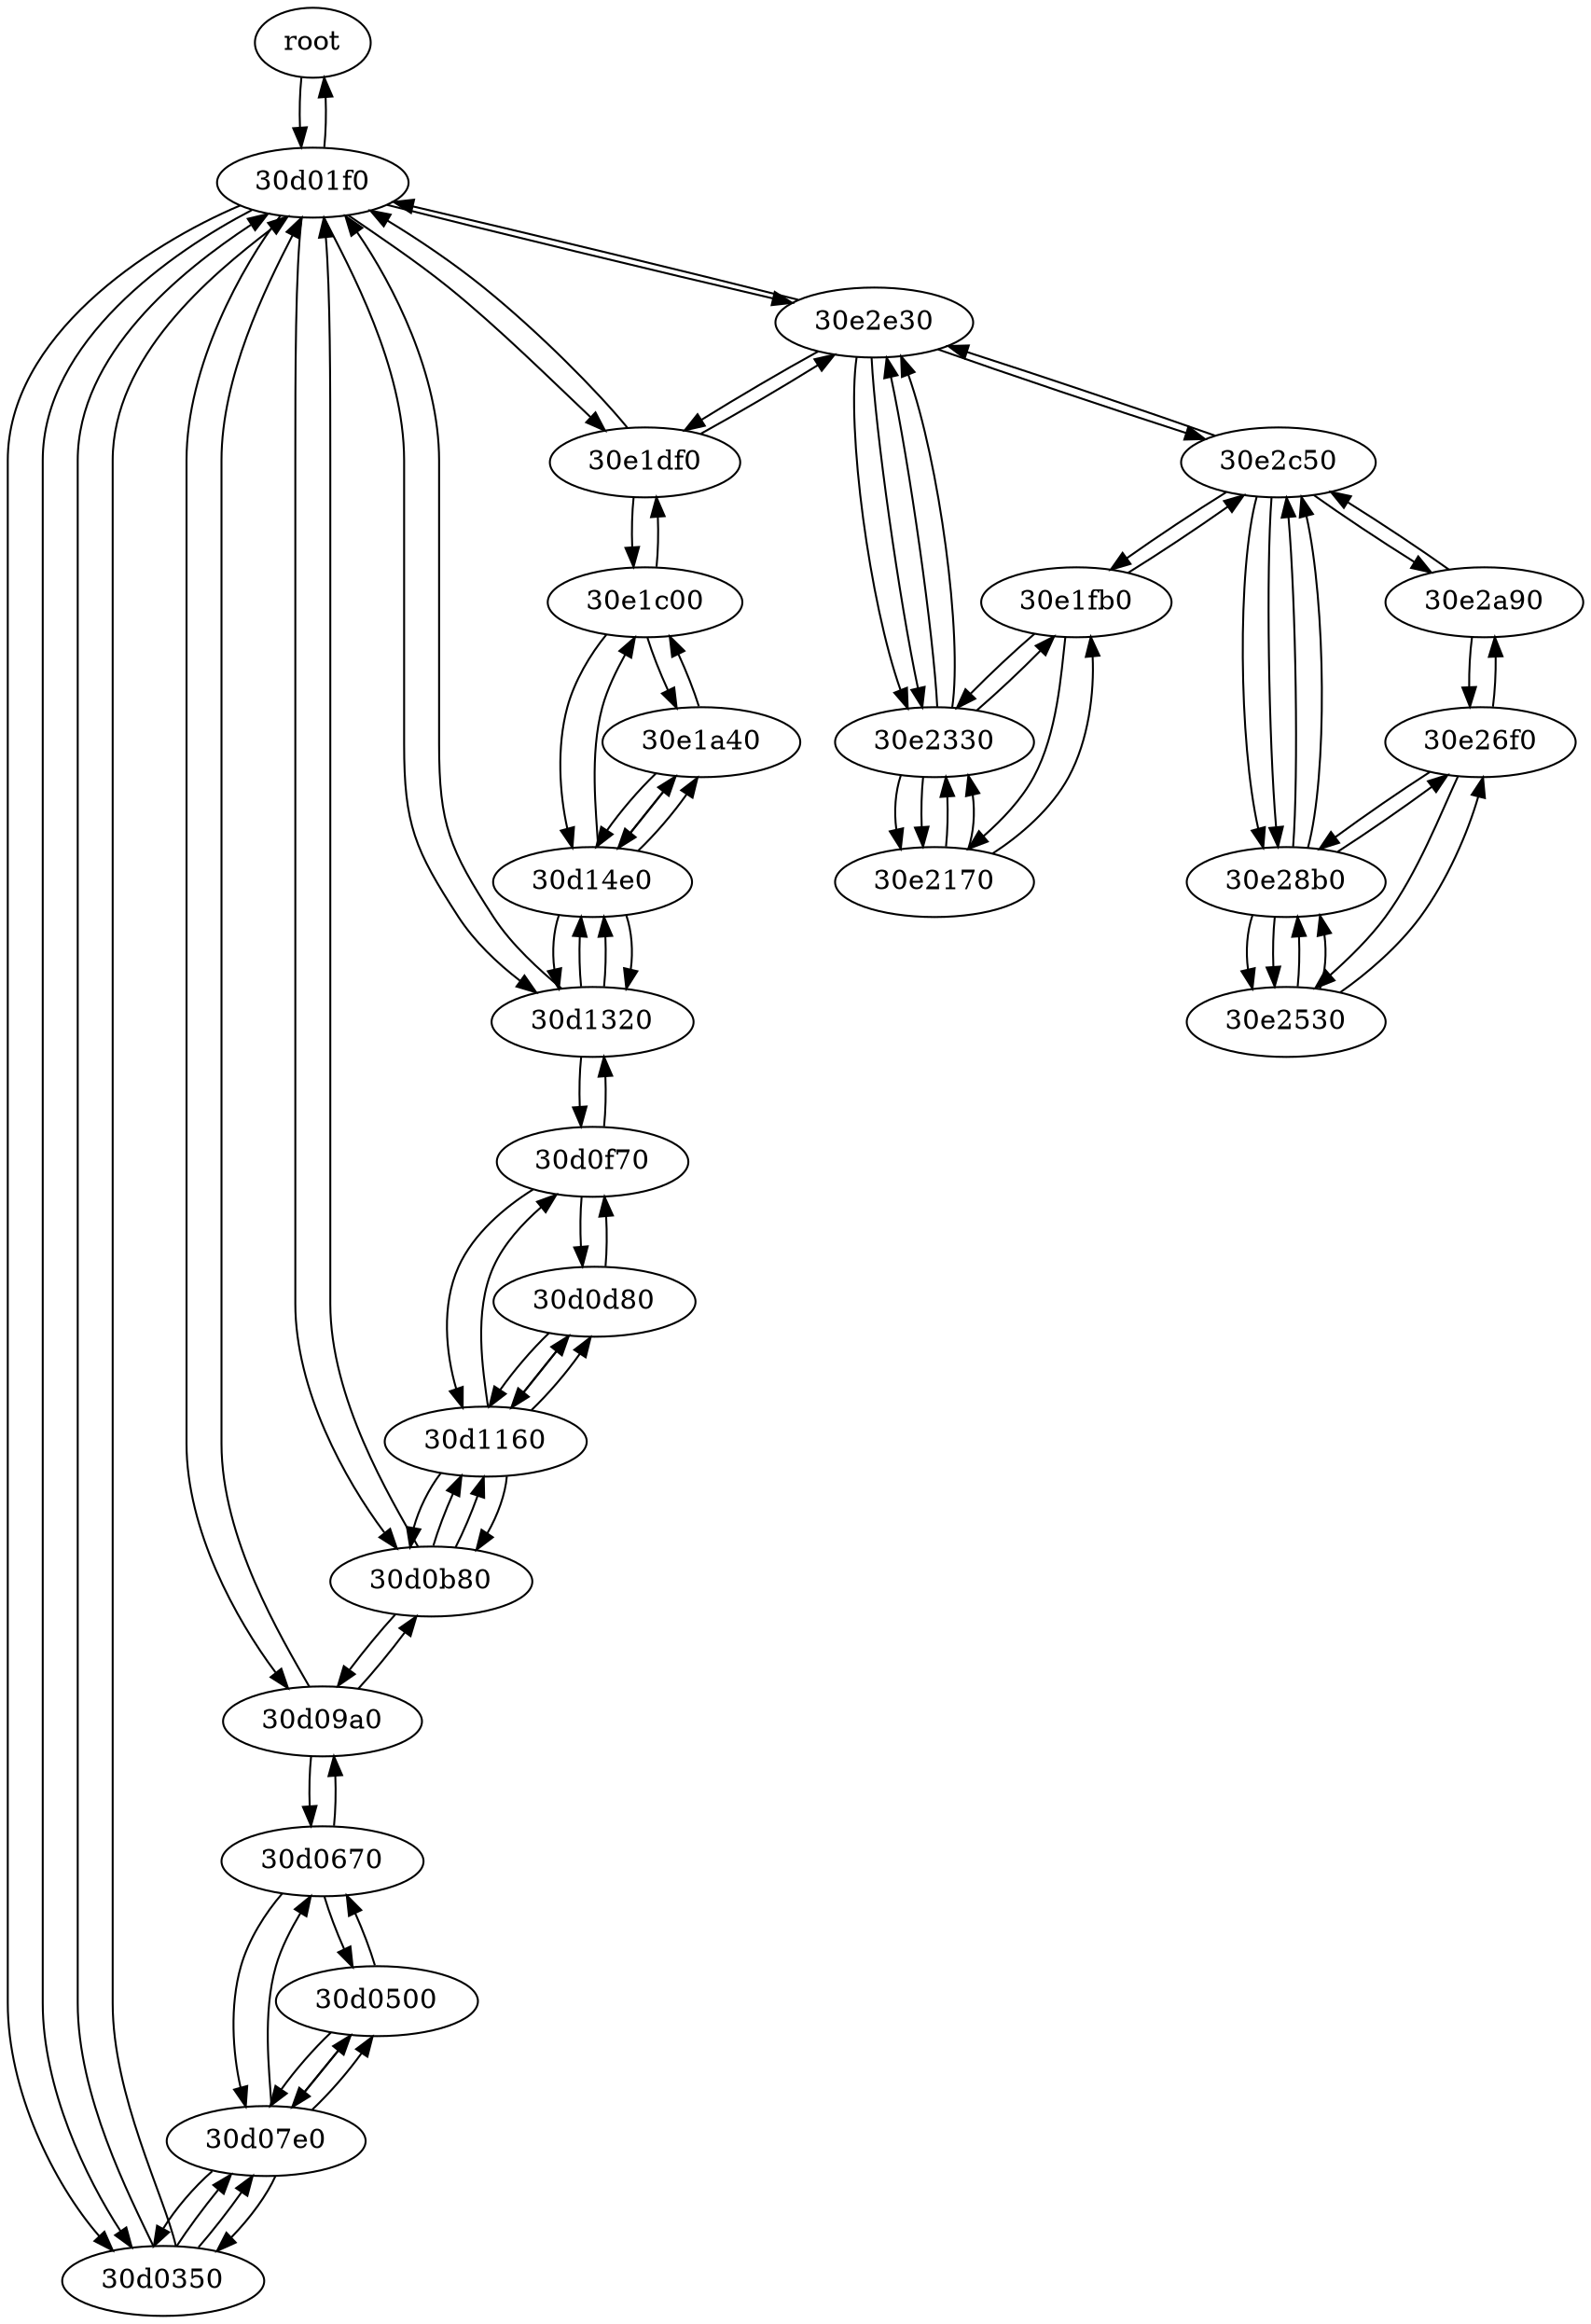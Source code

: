digraph "" {
	root	[type=AST_ROOT];
	"30d01f0"	[file_location="{'path': 'demo_scripts/test_dataset_v2/designs/adder4bit_1/sources/topModule.v', 'line_\
start': 4, 'col_start': 1, 'line_end': 12, 'col_end': 10}",
		node_props="{'str': \"'\\top'\"}",
		type=AST_MODULE];
	root -> "30d01f0"	[key=0,
		t_edge_type=ast];
	"30d01f0" -> root	[key=0,
		t_edge_type=ast_reverse];
	"30d0350"	[file_location="{'path': 'demo_scripts/test_dataset_v2/designs/adder4bit_1/sources/topModule.v', 'line_\
start': 5, 'col_start': 16, 'line_end': 5, 'col_end': 19}",
		node_props="{'str': \"'\\Sum'\", 'output': 'output', 'port': '1'}",
		type=AST_WIRE];
	"30d01f0" -> "30d0350"	[key=0,
		t_edge_type=ast];
	"30d01f0" -> "30d0350"	[key=1,
		t_edge_type=nco];
	"30d09a0"	[file_location="{'path': 'demo_scripts/test_dataset_v2/designs/adder4bit_1/sources/topModule.v', 'line_\
start': 6, 'col_start': 10, 'line_end': 6, 'col_end': 15}",
		node_props="{'str': \"'\\C_out'\", 'output': 'output', 'port': '2'}",
		type=AST_WIRE];
	"30d01f0" -> "30d09a0"	[key=0,
		t_edge_type=ast];
	"30d0b80"	[file_location="{'path': 'demo_scripts/test_dataset_v2/designs/adder4bit_1/sources/topModule.v', 'line_\
start': 7, 'col_start': 16, 'line_end': 7, 'col_end': 17}",
		node_props="{'str': \"'\\A'\", 'input': 'input', 'port': '3'}",
		type=AST_WIRE];
	"30d01f0" -> "30d0b80"	[key=0,
		t_edge_type=ast];
	"30d1320"	[file_location="{'path': 'demo_scripts/test_dataset_v2/designs/adder4bit_1/sources/topModule.v', 'line_\
start': 7, 'col_start': 19, 'line_end': 7, 'col_end': 20}",
		node_props="{'str': \"'\\B'\", 'input': 'input', 'port': '4'}",
		type=AST_WIRE];
	"30d01f0" -> "30d1320"	[key=0,
		t_edge_type=ast];
	"30e1df0"	[file_location="{'path': 'demo_scripts/test_dataset_v2/designs/adder4bit_1/sources/topModule.v', 'line_\
start': 8, 'col_start': 9, 'line_end': 8, 'col_end': 13}",
		node_props="{'str': \"'\\C_in'\", 'input': 'input', 'port': '5'}",
		type=AST_WIRE];
	"30d01f0" -> "30e1df0"	[key=0,
		t_edge_type=ast];
	"30e2e30"	[file_location="{'path': 'demo_scripts/test_dataset_v2/designs/adder4bit_1/sources/topModule.v', 'line_\
start': 11, 'col_start': 10, 'line_end': 11, 'col_end': 37}",
		node_props="{}",
		type=AST_ASSIGN];
	"30d01f0" -> "30e2e30"	[key=0,
		t_edge_type=ast];
	"30d0350" -> "30d01f0"	[key=0,
		t_edge_type=ast_reverse];
	"30d0350" -> "30d01f0"	[key=1,
		t_edge_type=nco_reverse];
	"30d07e0"	[file_location="{'path': 'demo_scripts/test_dataset_v2/designs/adder4bit_1/sources/topModule.v', 'line_\
start': 0, 'col_start': 0, 'line_end': 0, 'col_end': 0}",
		node_props="{}",
		type=AST_RANGE];
	"30d0350" -> "30d07e0"	[key=0,
		t_edge_type=ast];
	"30d0350" -> "30d07e0"	[key=1,
		t_edge_type=nco];
	"30d07e0" -> "30d0350"	[key=0,
		t_edge_type=ast_reverse];
	"30d07e0" -> "30d0350"	[key=1,
		t_edge_type=nco_reverse];
	"30d0500"	[file_location="{'path': 'demo_scripts/test_dataset_v2/designs/adder4bit_1/sources/topModule.v', 'line_\
start': 5, 'col_start': 11, 'line_end': 5, 'col_end': 12}",
		node_props="{'bits': \"'00000000000000000000000000000011'(32)\", 'signed': 'signed', 'range': '[31:0]', 'int': '3'}",
		type=AST_CONSTANT];
	"30d07e0" -> "30d0500"	[key=0,
		t_edge_type=ast];
	"30d07e0" -> "30d0500"	[key=1,
		t_edge_type=nco];
	"30d0670"	[file_location="{'path': 'demo_scripts/test_dataset_v2/designs/adder4bit_1/sources/topModule.v', 'line_\
start': 5, 'col_start': 13, 'line_end': 5, 'col_end': 14}",
		node_props="{'bits': \"'00000000000000000000000000000000'(32)\", 'signed': 'signed', 'range': '[31:0]'}",
		type=AST_CONSTANT];
	"30d07e0" -> "30d0670"	[key=0,
		t_edge_type=ast];
	"30d0500" -> "30d07e0"	[key=0,
		t_edge_type=ast_reverse];
	"30d0500" -> "30d07e0"	[key=1,
		t_edge_type=nco_reverse];
	"30d0500" -> "30d0670"	[key=0,
		t_edge_type=nco];
	"30d0670" -> "30d07e0"	[key=0,
		t_edge_type=ast_reverse];
	"30d0670" -> "30d0500"	[key=0,
		t_edge_type=nco_reverse];
	"30d0670" -> "30d09a0"	[key=0,
		t_edge_type=nco];
	"30d09a0" -> "30d01f0"	[key=0,
		t_edge_type=ast_reverse];
	"30d09a0" -> "30d0670"	[key=0,
		t_edge_type=nco_reverse];
	"30d09a0" -> "30d0b80"	[key=0,
		t_edge_type=nco];
	"30d0b80" -> "30d01f0"	[key=0,
		t_edge_type=ast_reverse];
	"30d0b80" -> "30d09a0"	[key=0,
		t_edge_type=nco_reverse];
	"30d1160"	[file_location="{'path': 'demo_scripts/test_dataset_v2/designs/adder4bit_1/sources/topModule.v', 'line_\
start': 0, 'col_start': 0, 'line_end': 0, 'col_end': 0}",
		node_props="{}",
		type=AST_RANGE];
	"30d0b80" -> "30d1160"	[key=0,
		t_edge_type=ast];
	"30d0b80" -> "30d1160"	[key=1,
		t_edge_type=nco];
	"30d1160" -> "30d0b80"	[key=0,
		t_edge_type=ast_reverse];
	"30d1160" -> "30d0b80"	[key=1,
		t_edge_type=nco_reverse];
	"30d0d80"	[file_location="{'path': 'demo_scripts/test_dataset_v2/designs/adder4bit_1/sources/topModule.v', 'line_\
start': 7, 'col_start': 10, 'line_end': 7, 'col_end': 11}",
		node_props="{'bits': \"'00000000000000000000000000000011'(32)\", 'signed': 'signed', 'range': '[31:0]', 'int': '3'}",
		type=AST_CONSTANT];
	"30d1160" -> "30d0d80"	[key=0,
		t_edge_type=ast];
	"30d1160" -> "30d0d80"	[key=1,
		t_edge_type=nco];
	"30d0f70"	[file_location="{'path': 'demo_scripts/test_dataset_v2/designs/adder4bit_1/sources/topModule.v', 'line_\
start': 7, 'col_start': 13, 'line_end': 7, 'col_end': 14}",
		node_props="{'bits': \"'00000000000000000000000000000000'(32)\", 'signed': 'signed', 'range': '[31:0]'}",
		type=AST_CONSTANT];
	"30d1160" -> "30d0f70"	[key=0,
		t_edge_type=ast];
	"30d0d80" -> "30d1160"	[key=0,
		t_edge_type=ast_reverse];
	"30d0d80" -> "30d1160"	[key=1,
		t_edge_type=nco_reverse];
	"30d0d80" -> "30d0f70"	[key=0,
		t_edge_type=nco];
	"30d0f70" -> "30d1160"	[key=0,
		t_edge_type=ast_reverse];
	"30d0f70" -> "30d0d80"	[key=0,
		t_edge_type=nco_reverse];
	"30d0f70" -> "30d1320"	[key=0,
		t_edge_type=nco];
	"30d1320" -> "30d01f0"	[key=0,
		t_edge_type=ast_reverse];
	"30d1320" -> "30d0f70"	[key=0,
		t_edge_type=nco_reverse];
	"30d14e0"	[file_location="{'path': 'demo_scripts/test_dataset_v2/designs/adder4bit_1/sources/topModule.v', 'line_\
start': 0, 'col_start': 0, 'line_end': 0, 'col_end': 0}",
		node_props="{}",
		type=AST_RANGE];
	"30d1320" -> "30d14e0"	[key=0,
		t_edge_type=ast];
	"30d1320" -> "30d14e0"	[key=1,
		t_edge_type=nco];
	"30d14e0" -> "30d1320"	[key=0,
		t_edge_type=ast_reverse];
	"30d14e0" -> "30d1320"	[key=1,
		t_edge_type=nco_reverse];
	"30e1a40"	[file_location="{'path': 'demo_scripts/test_dataset_v2/designs/adder4bit_1/sources/topModule.v', 'line_\
start': 7, 'col_start': 10, 'line_end': 7, 'col_end': 11}",
		node_props="{'bits': \"'00000000000000000000000000000011'(32)\", 'signed': 'signed', 'range': '[31:0]', 'int': '3'}",
		type=AST_CONSTANT];
	"30d14e0" -> "30e1a40"	[key=0,
		t_edge_type=ast];
	"30d14e0" -> "30e1a40"	[key=1,
		t_edge_type=nco];
	"30e1c00"	[file_location="{'path': 'demo_scripts/test_dataset_v2/designs/adder4bit_1/sources/topModule.v', 'line_\
start': 7, 'col_start': 13, 'line_end': 7, 'col_end': 14}",
		node_props="{'bits': \"'00000000000000000000000000000000'(32)\", 'signed': 'signed', 'range': '[31:0]'}",
		type=AST_CONSTANT];
	"30d14e0" -> "30e1c00"	[key=0,
		t_edge_type=ast];
	"30e1a40" -> "30d14e0"	[key=0,
		t_edge_type=ast_reverse];
	"30e1a40" -> "30d14e0"	[key=1,
		t_edge_type=nco_reverse];
	"30e1a40" -> "30e1c00"	[key=0,
		t_edge_type=nco];
	"30e1c00" -> "30d14e0"	[key=0,
		t_edge_type=ast_reverse];
	"30e1c00" -> "30e1a40"	[key=0,
		t_edge_type=nco_reverse];
	"30e1c00" -> "30e1df0"	[key=0,
		t_edge_type=nco];
	"30e1df0" -> "30d01f0"	[key=0,
		t_edge_type=ast_reverse];
	"30e1df0" -> "30e1c00"	[key=0,
		t_edge_type=nco_reverse];
	"30e1df0" -> "30e2e30"	[key=0,
		t_edge_type=nco];
	"30e2e30" -> "30d01f0"	[key=0,
		t_edge_type=ast_reverse];
	"30e2e30" -> "30e1df0"	[key=0,
		t_edge_type=nco_reverse];
	"30e2330"	[file_location="{'path': 'demo_scripts/test_dataset_v2/designs/adder4bit_1/sources/topModule.v', 'line_\
start': 0, 'col_start': 0, 'line_end': 0, 'col_end': 0}",
		node_props="{}",
		type=AST_CONCAT];
	"30e2e30" -> "30e2330"	[key=0,
		t_edge_type=ast];
	"30e2e30" -> "30e2330"	[key=1,
		t_edge_type=nco];
	"30e2c50"	[file_location="{'path': 'demo_scripts/test_dataset_v2/designs/adder4bit_1/sources/topModule.v', 'line_\
start': 11, 'col_start': 25, 'line_end': 11, 'col_end': 37}",
		node_props="{}",
		type=AST_ADD];
	"30e2e30" -> "30e2c50"	[key=0,
		t_edge_type=ast];
	"30e2330" -> "30e2e30"	[key=0,
		t_edge_type=ast_reverse];
	"30e2330" -> "30e2e30"	[key=1,
		t_edge_type=nco_reverse];
	"30e2170"	[file_location="{'path': 'demo_scripts/test_dataset_v2/designs/adder4bit_1/sources/topModule.v', 'line_\
start': 11, 'col_start': 18, 'line_end': 11, 'col_end': 21}",
		node_props="{'str': \"'\\Sum'\"}",
		type=AST_IDENTIFIER];
	"30e2330" -> "30e2170"	[key=0,
		t_edge_type=ast];
	"30e2330" -> "30e2170"	[key=1,
		t_edge_type=nco];
	"30e1fb0"	[file_location="{'path': 'demo_scripts/test_dataset_v2/designs/adder4bit_1/sources/topModule.v', 'line_\
start': 11, 'col_start': 11, 'line_end': 11, 'col_end': 16}",
		node_props="{'str': \"'\\C_out'\"}",
		type=AST_IDENTIFIER];
	"30e2330" -> "30e1fb0"	[key=0,
		t_edge_type=ast];
	"30e2170" -> "30e2330"	[key=0,
		t_edge_type=ast_reverse];
	"30e2170" -> "30e2330"	[key=1,
		t_edge_type=nco_reverse];
	"30e2170" -> "30e1fb0"	[key=0,
		t_edge_type=nco];
	"30e1fb0" -> "30e2330"	[key=0,
		t_edge_type=ast_reverse];
	"30e1fb0" -> "30e2170"	[key=0,
		t_edge_type=nco_reverse];
	"30e1fb0" -> "30e2c50"	[key=0,
		t_edge_type=nco];
	"30e2c50" -> "30e2e30"	[key=0,
		t_edge_type=ast_reverse];
	"30e2c50" -> "30e1fb0"	[key=0,
		t_edge_type=nco_reverse];
	"30e28b0"	[file_location="{'path': 'demo_scripts/test_dataset_v2/designs/adder4bit_1/sources/topModule.v', 'line_\
start': 11, 'col_start': 25, 'line_end': 11, 'col_end': 30}",
		node_props="{}",
		type=AST_ADD];
	"30e2c50" -> "30e28b0"	[key=0,
		t_edge_type=ast];
	"30e2c50" -> "30e28b0"	[key=1,
		t_edge_type=nco];
	"30e2a90"	[file_location="{'path': 'demo_scripts/test_dataset_v2/designs/adder4bit_1/sources/topModule.v', 'line_\
start': 11, 'col_start': 33, 'line_end': 11, 'col_end': 37}",
		node_props="{'str': \"'\\C_in'\"}",
		type=AST_IDENTIFIER];
	"30e2c50" -> "30e2a90"	[key=0,
		t_edge_type=ast];
	"30e28b0" -> "30e2c50"	[key=0,
		t_edge_type=ast_reverse];
	"30e28b0" -> "30e2c50"	[key=1,
		t_edge_type=nco_reverse];
	"30e2530"	[file_location="{'path': 'demo_scripts/test_dataset_v2/designs/adder4bit_1/sources/topModule.v', 'line_\
start': 11, 'col_start': 25, 'line_end': 11, 'col_end': 26}",
		node_props="{'str': \"'\\A'\"}",
		type=AST_IDENTIFIER];
	"30e28b0" -> "30e2530"	[key=0,
		t_edge_type=ast];
	"30e28b0" -> "30e2530"	[key=1,
		t_edge_type=nco];
	"30e26f0"	[file_location="{'path': 'demo_scripts/test_dataset_v2/designs/adder4bit_1/sources/topModule.v', 'line_\
start': 11, 'col_start': 29, 'line_end': 11, 'col_end': 30}",
		node_props="{'str': \"'\\B'\"}",
		type=AST_IDENTIFIER];
	"30e28b0" -> "30e26f0"	[key=0,
		t_edge_type=ast];
	"30e2530" -> "30e28b0"	[key=0,
		t_edge_type=ast_reverse];
	"30e2530" -> "30e28b0"	[key=1,
		t_edge_type=nco_reverse];
	"30e2530" -> "30e26f0"	[key=0,
		t_edge_type=nco];
	"30e26f0" -> "30e28b0"	[key=0,
		t_edge_type=ast_reverse];
	"30e26f0" -> "30e2530"	[key=0,
		t_edge_type=nco_reverse];
	"30e26f0" -> "30e2a90"	[key=0,
		t_edge_type=nco];
	"30e2a90" -> "30e2c50"	[key=0,
		t_edge_type=ast_reverse];
	"30e2a90" -> "30e26f0"	[key=0,
		t_edge_type=nco_reverse];
}
